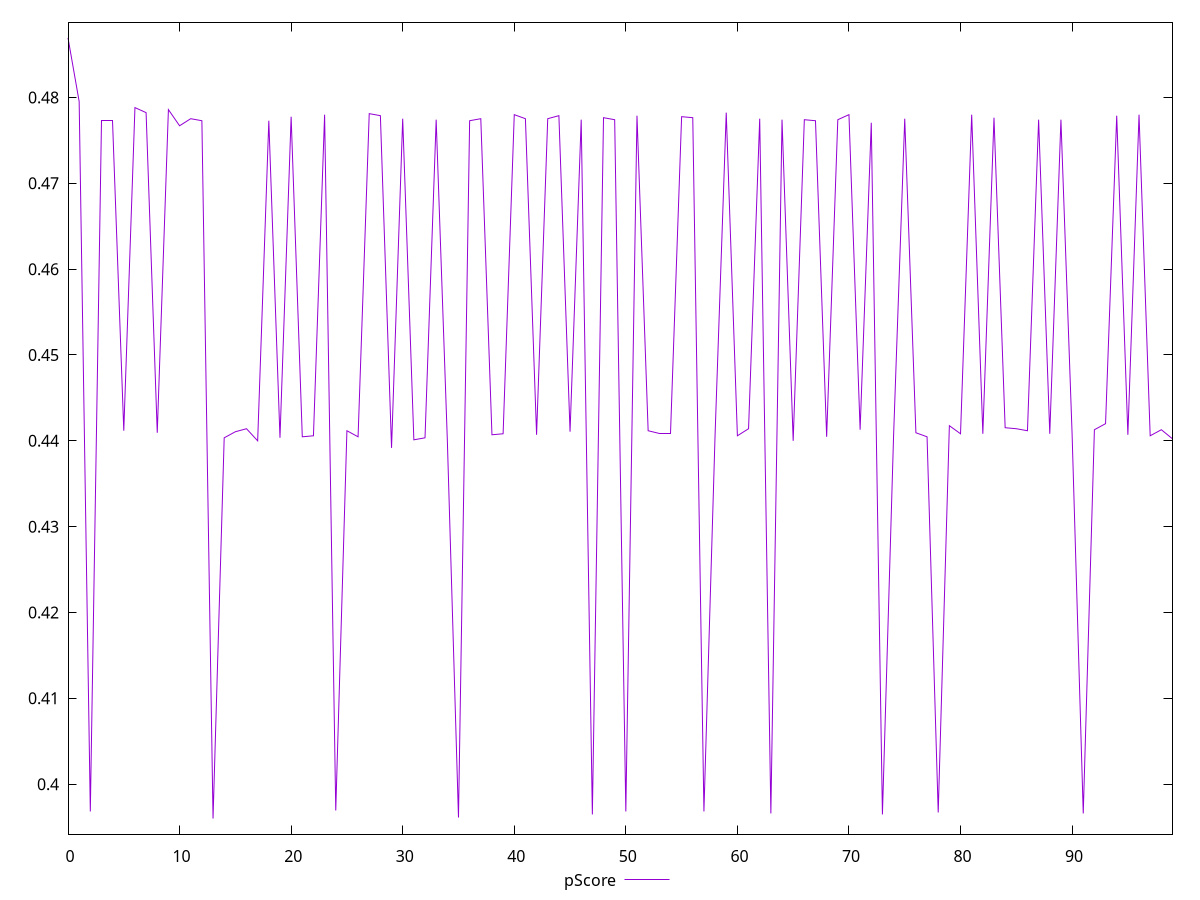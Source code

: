 reset

$pScore <<EOF
0 0.4869411764705882
1 0.47952941176470587
2 0.3968235294117647
3 0.4772941176470588
4 0.4772941176470588
5 0.4411764705882353
6 0.4788235294117647
7 0.47823529411764704
8 0.4409411764705882
9 0.47858823529411765
10 0.4767058823529412
11 0.47752941176470587
12 0.4772941176470588
13 0.396
14 0.4403529411764706
15 0.4410588235294118
16 0.44141176470588234
17 0.44
18 0.4772941176470588
19 0.4403529411764706
20 0.4777647058823529
21 0.4404705882352941
22 0.44058823529411767
23 0.478
24 0.39694117647058824
25 0.4411764705882353
26 0.4404705882352941
27 0.47811764705882354
28 0.4778823529411765
29 0.4391764705882353
30 0.47752941176470587
31 0.4401176470588235
32 0.4403529411764706
33 0.47741176470588237
34 0.4401176470588235
35 0.3961176470588235
36 0.4772941176470588
37 0.47752941176470587
38 0.44070588235294117
39 0.4408235294117647
40 0.478
41 0.47752941176470587
42 0.44070588235294117
43 0.47752941176470587
44 0.4778823529411765
45 0.4410588235294118
46 0.47741176470588237
47 0.39647058823529413
48 0.4776470588235294
49 0.47741176470588237
50 0.3968235294117647
51 0.4778823529411765
52 0.4411764705882353
53 0.4408235294117647
54 0.4408235294117647
55 0.4777647058823529
56 0.4776470588235294
57 0.3968235294117647
58 0.44070588235294117
59 0.47823529411764704
60 0.44058823529411767
61 0.44141176470588234
62 0.47752941176470587
63 0.39658823529411763
64 0.47741176470588237
65 0.44
66 0.47741176470588237
67 0.4772941176470588
68 0.4404705882352941
69 0.47741176470588237
70 0.478
71 0.44129411764705884
72 0.47705882352941176
73 0.39647058823529413
74 0.44058823529411767
75 0.47752941176470587
76 0.4409411764705882
77 0.4404705882352941
78 0.3967058823529412
79 0.44176470588235295
80 0.4408235294117647
81 0.478
82 0.4408235294117647
83 0.4776470588235294
84 0.4415294117647059
85 0.44141176470588234
86 0.4411764705882353
87 0.47741176470588237
88 0.4408235294117647
89 0.47741176470588237
90 0.4408235294117647
91 0.39658823529411763
92 0.44129411764705884
93 0.442
94 0.4778823529411765
95 0.44070588235294117
96 0.478
97 0.44058823529411767
98 0.44129411764705884
99 0.44023529411764706
EOF

set key outside below
set xrange [0:99]
set yrange [0.39418117647058826:0.48876]
set trange [0.39418117647058826:0.48876]
set terminal svg size 640, 500 enhanced background rgb 'white'
set output "reports/report_00032_2021-02-25T10-28-15.087Z/render-blocking-resources/samples/astro/pScore/values.svg"

plot $pScore title "pScore" with line

reset
